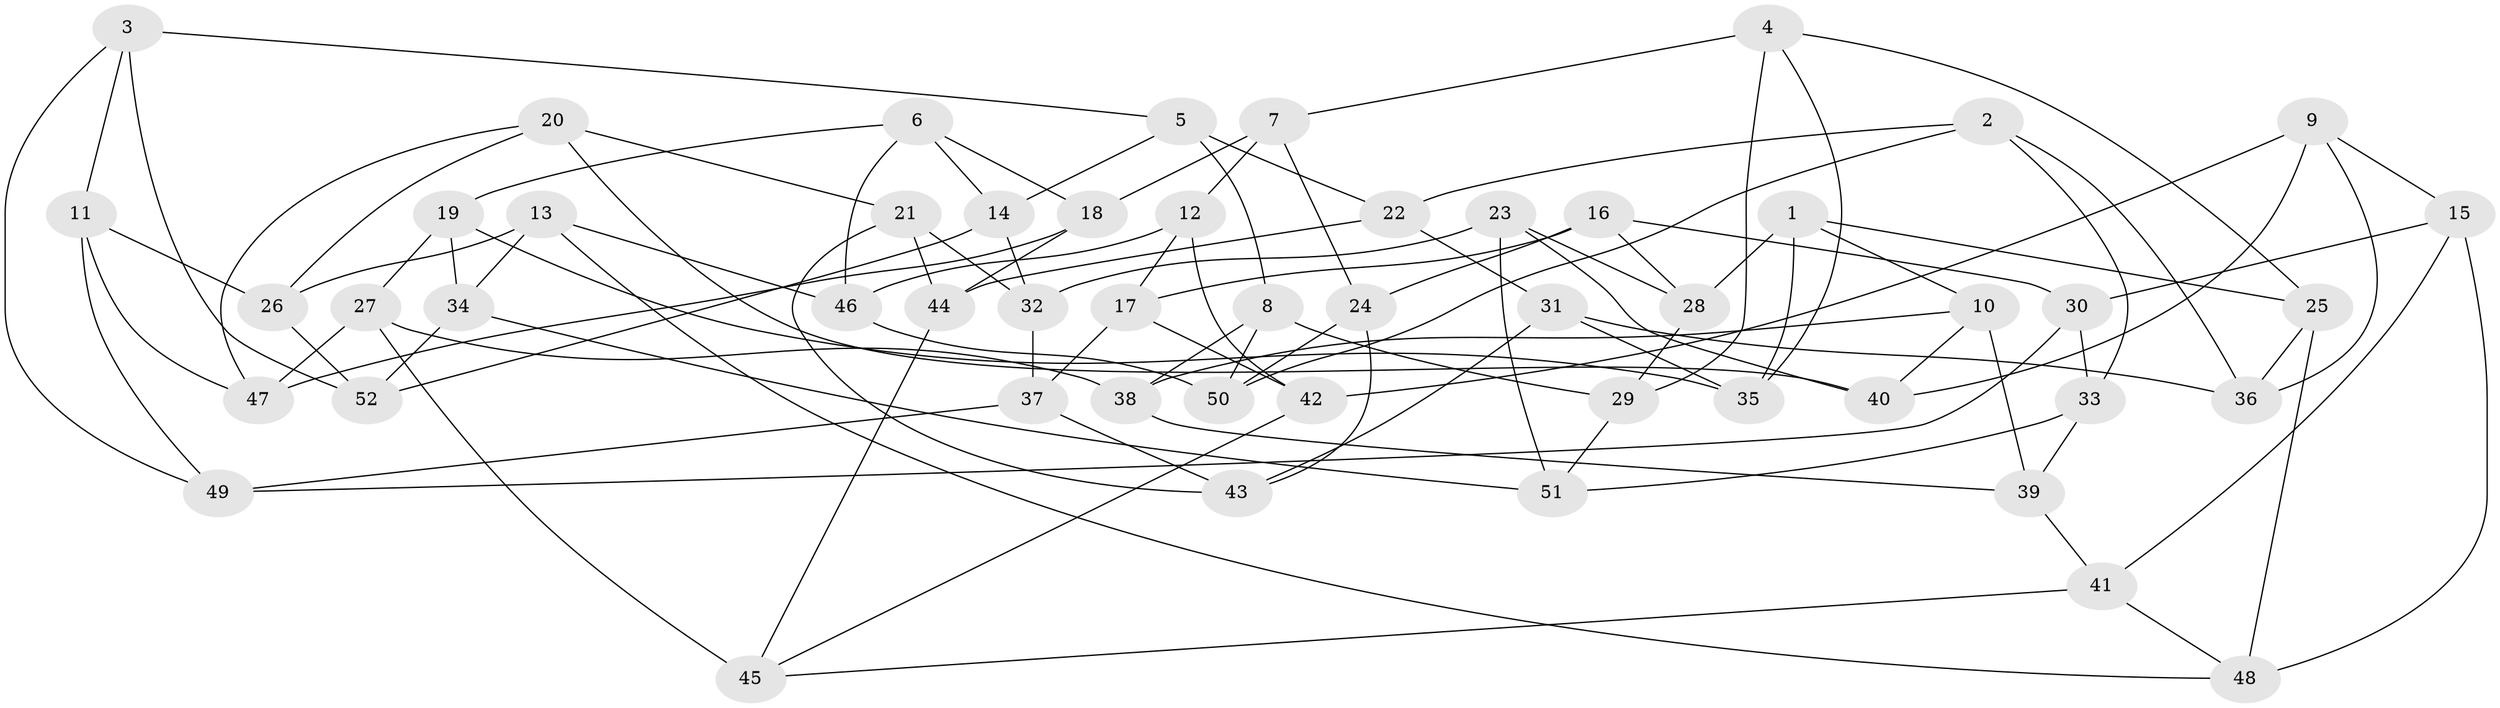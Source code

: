 // Generated by graph-tools (version 1.1) at 2025/56/03/09/25 04:56:34]
// undirected, 52 vertices, 104 edges
graph export_dot {
graph [start="1"]
  node [color=gray90,style=filled];
  1;
  2;
  3;
  4;
  5;
  6;
  7;
  8;
  9;
  10;
  11;
  12;
  13;
  14;
  15;
  16;
  17;
  18;
  19;
  20;
  21;
  22;
  23;
  24;
  25;
  26;
  27;
  28;
  29;
  30;
  31;
  32;
  33;
  34;
  35;
  36;
  37;
  38;
  39;
  40;
  41;
  42;
  43;
  44;
  45;
  46;
  47;
  48;
  49;
  50;
  51;
  52;
  1 -- 25;
  1 -- 28;
  1 -- 10;
  1 -- 35;
  2 -- 50;
  2 -- 33;
  2 -- 36;
  2 -- 22;
  3 -- 52;
  3 -- 5;
  3 -- 11;
  3 -- 49;
  4 -- 25;
  4 -- 35;
  4 -- 29;
  4 -- 7;
  5 -- 22;
  5 -- 8;
  5 -- 14;
  6 -- 46;
  6 -- 14;
  6 -- 18;
  6 -- 19;
  7 -- 18;
  7 -- 24;
  7 -- 12;
  8 -- 50;
  8 -- 29;
  8 -- 38;
  9 -- 15;
  9 -- 42;
  9 -- 40;
  9 -- 36;
  10 -- 40;
  10 -- 39;
  10 -- 38;
  11 -- 26;
  11 -- 49;
  11 -- 47;
  12 -- 17;
  12 -- 46;
  12 -- 42;
  13 -- 34;
  13 -- 46;
  13 -- 26;
  13 -- 48;
  14 -- 32;
  14 -- 52;
  15 -- 41;
  15 -- 30;
  15 -- 48;
  16 -- 30;
  16 -- 24;
  16 -- 17;
  16 -- 28;
  17 -- 37;
  17 -- 42;
  18 -- 44;
  18 -- 47;
  19 -- 35;
  19 -- 34;
  19 -- 27;
  20 -- 47;
  20 -- 26;
  20 -- 21;
  20 -- 40;
  21 -- 43;
  21 -- 44;
  21 -- 32;
  22 -- 44;
  22 -- 31;
  23 -- 40;
  23 -- 32;
  23 -- 51;
  23 -- 28;
  24 -- 50;
  24 -- 43;
  25 -- 36;
  25 -- 48;
  26 -- 52;
  27 -- 47;
  27 -- 38;
  27 -- 45;
  28 -- 29;
  29 -- 51;
  30 -- 33;
  30 -- 49;
  31 -- 43;
  31 -- 36;
  31 -- 35;
  32 -- 37;
  33 -- 39;
  33 -- 51;
  34 -- 51;
  34 -- 52;
  37 -- 49;
  37 -- 43;
  38 -- 39;
  39 -- 41;
  41 -- 48;
  41 -- 45;
  42 -- 45;
  44 -- 45;
  46 -- 50;
}
